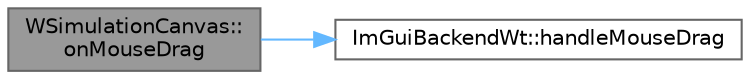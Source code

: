 digraph "WSimulationCanvas::onMouseDrag"
{
 // LATEX_PDF_SIZE
  bgcolor="transparent";
  edge [fontname=Helvetica,fontsize=10,labelfontname=Helvetica,labelfontsize=10];
  node [fontname=Helvetica,fontsize=10,shape=box,height=0.2,width=0.4];
  rankdir="LR";
  Node1 [id="Node000001",label="WSimulationCanvas::\lonMouseDrag",height=0.2,width=0.4,color="gray40", fillcolor="grey60", style="filled", fontcolor="black",tooltip=" "];
  Node1 -> Node2 [id="edge1_Node000001_Node000002",color="steelblue1",style="solid",tooltip=" "];
  Node2 [id="Node000002",label="ImGuiBackendWt::handleMouseDrag",height=0.2,width=0.4,color="grey40", fillcolor="white", style="filled",URL="$class_im_gui_backend_wt.html#a9f1280998cc47c07f2bfa17ec97a9247",tooltip=" "];
}
